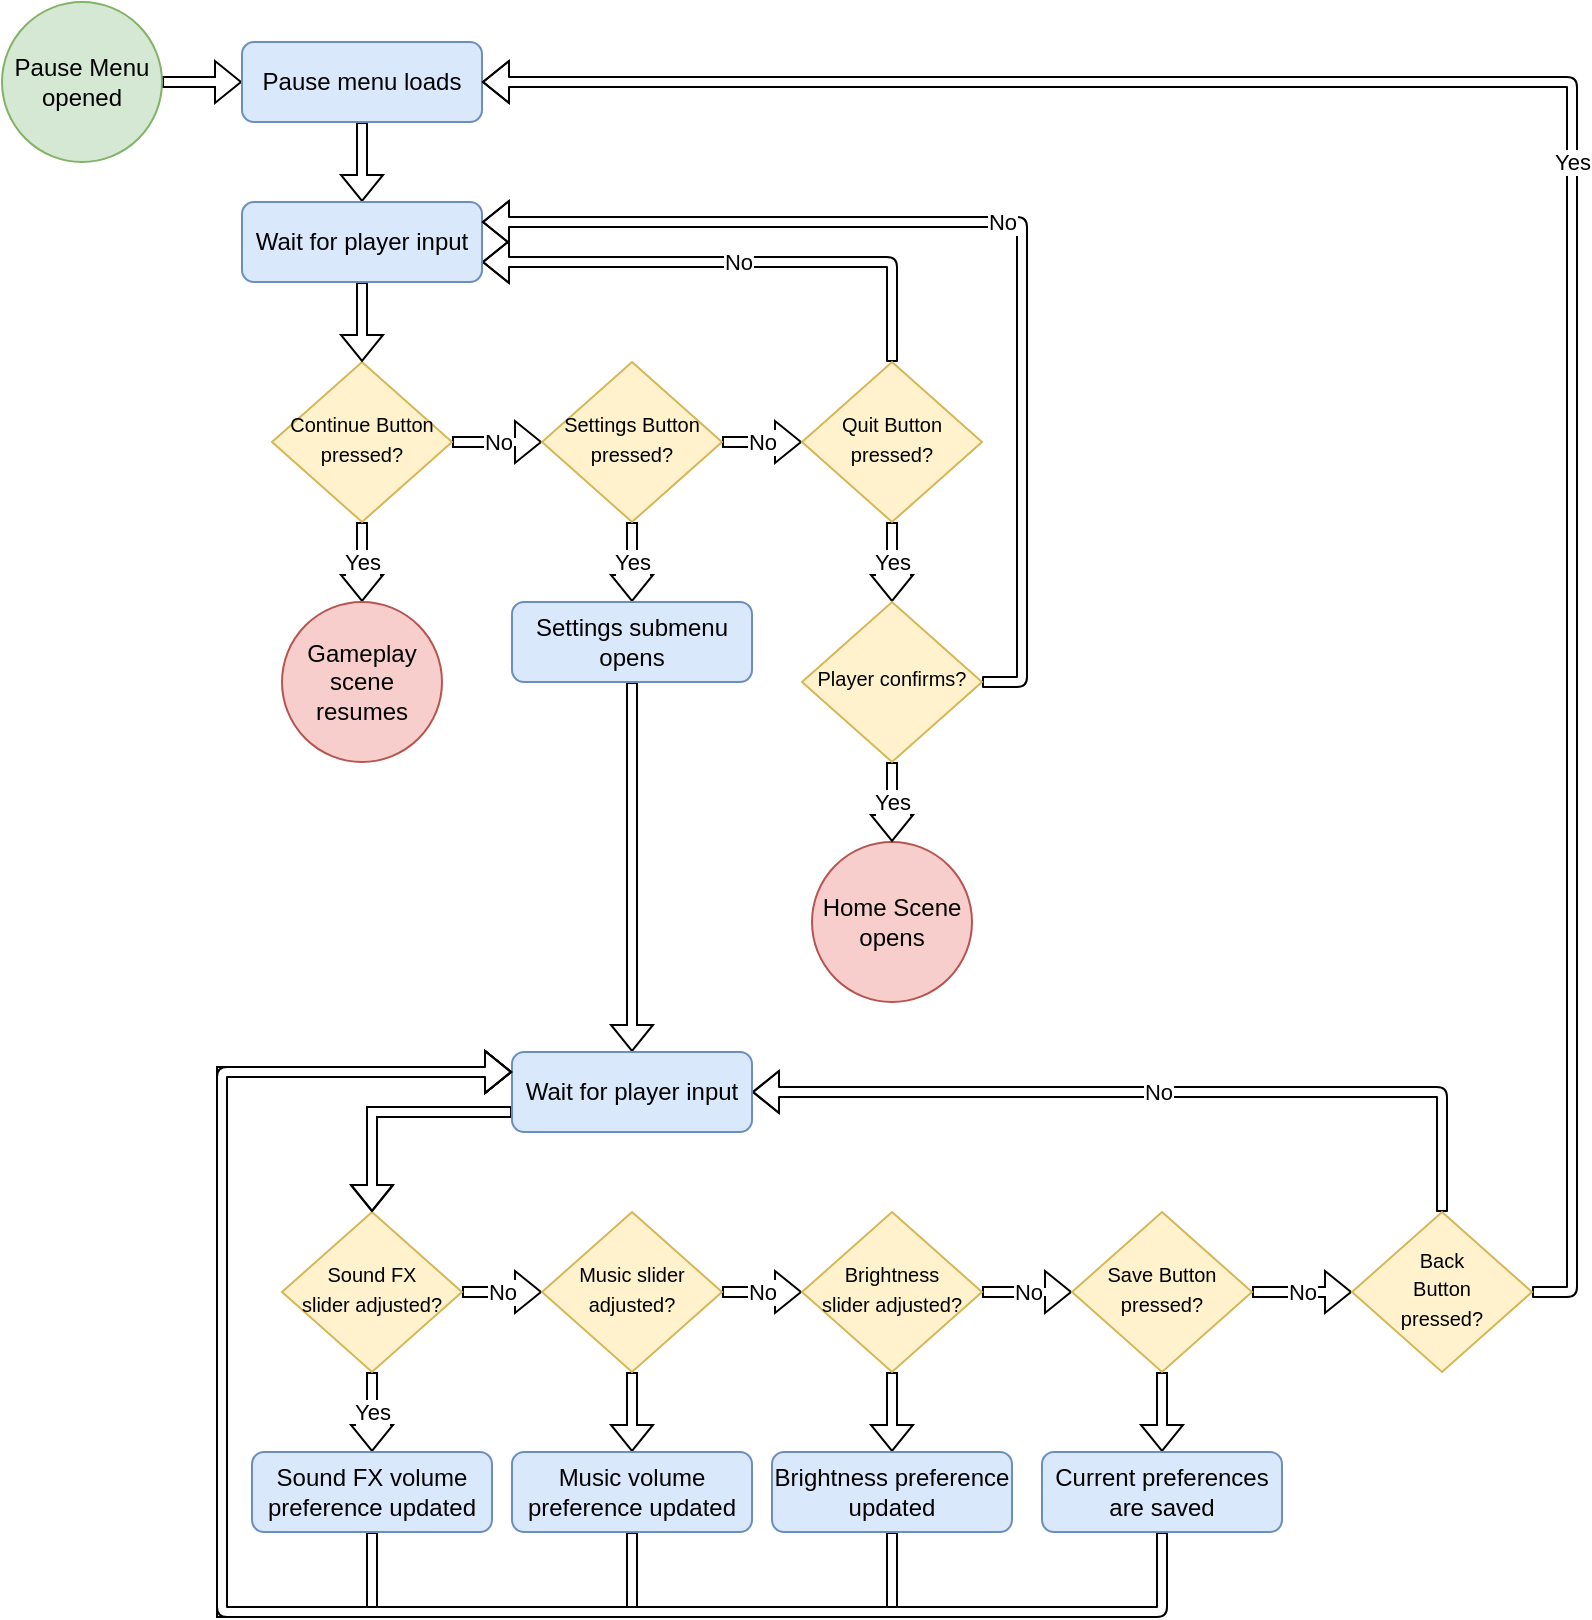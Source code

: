 <mxfile version="20.3.0" type="github">
  <diagram id="C5RBs43oDa-KdzZeNtuy" name="Page-1">
    <mxGraphModel dx="1422" dy="762" grid="1" gridSize="10" guides="1" tooltips="1" connect="1" arrows="1" fold="1" page="1" pageScale="1" pageWidth="827" pageHeight="1169" math="0" shadow="0">
      <root>
        <mxCell id="WIyWlLk6GJQsqaUBKTNV-0" />
        <mxCell id="WIyWlLk6GJQsqaUBKTNV-1" parent="WIyWlLk6GJQsqaUBKTNV-0" />
        <mxCell id="w46rc9Ggta0nKSejpY7C-11" value="No" style="edgeStyle=orthogonalEdgeStyle;rounded=0;orthogonalLoop=1;jettySize=auto;html=1;exitX=1;exitY=0.5;exitDx=0;exitDy=0;entryX=0;entryY=0.5;entryDx=0;entryDy=0;shape=flexArrow;fillColor=default;endSize=4;width=5;endWidth=15;" parent="WIyWlLk6GJQsqaUBKTNV-1" source="WIyWlLk6GJQsqaUBKTNV-6" target="w46rc9Ggta0nKSejpY7C-2" edge="1">
          <mxGeometry relative="1" as="geometry" />
        </mxCell>
        <mxCell id="w46rc9Ggta0nKSejpY7C-30" value="Yes" style="edgeStyle=orthogonalEdgeStyle;rounded=0;orthogonalLoop=1;jettySize=auto;html=1;exitX=0.5;exitY=1;exitDx=0;exitDy=0;entryX=0.5;entryY=0;entryDx=0;entryDy=0;shape=flexArrow;fillColor=default;endSize=4;width=5;endWidth=15;" parent="WIyWlLk6GJQsqaUBKTNV-1" source="WIyWlLk6GJQsqaUBKTNV-6" target="w46rc9Ggta0nKSejpY7C-29" edge="1">
          <mxGeometry relative="1" as="geometry" />
        </mxCell>
        <mxCell id="WIyWlLk6GJQsqaUBKTNV-6" value="&lt;font style=&quot;font-size: 10px&quot;&gt;Continue Button pressed?&lt;/font&gt;" style="rhombus;whiteSpace=wrap;html=1;shadow=0;fontFamily=Helvetica;fontSize=12;align=center;strokeWidth=1;spacing=6;spacingTop=-4;fillColor=#fff2cc;strokeColor=#d6b656;" parent="WIyWlLk6GJQsqaUBKTNV-1" vertex="1">
          <mxGeometry x="175" y="240" width="90" height="80" as="geometry" />
        </mxCell>
        <mxCell id="w46rc9Ggta0nKSejpY7C-8" style="edgeStyle=orthogonalEdgeStyle;rounded=0;orthogonalLoop=1;jettySize=auto;html=1;exitX=1;exitY=0.5;exitDx=0;exitDy=0;shape=flexArrow;fillColor=default;endSize=4;width=5;endWidth=15;" parent="WIyWlLk6GJQsqaUBKTNV-1" source="w46rc9Ggta0nKSejpY7C-0" target="w46rc9Ggta0nKSejpY7C-7" edge="1">
          <mxGeometry relative="1" as="geometry" />
        </mxCell>
        <mxCell id="w46rc9Ggta0nKSejpY7C-0" value="Pause Menu opened" style="ellipse;whiteSpace=wrap;html=1;aspect=fixed;fillColor=#d5e8d4;strokeColor=#82b366;" parent="WIyWlLk6GJQsqaUBKTNV-1" vertex="1">
          <mxGeometry x="40" y="60" width="80" height="80" as="geometry" />
        </mxCell>
        <mxCell id="w46rc9Ggta0nKSejpY7C-12" value="No" style="edgeStyle=orthogonalEdgeStyle;rounded=0;orthogonalLoop=1;jettySize=auto;html=1;exitX=1;exitY=0.5;exitDx=0;exitDy=0;entryX=0;entryY=0.5;entryDx=0;entryDy=0;shape=flexArrow;fillColor=default;endSize=4;width=5;endWidth=15;" parent="WIyWlLk6GJQsqaUBKTNV-1" source="w46rc9Ggta0nKSejpY7C-2" target="w46rc9Ggta0nKSejpY7C-3" edge="1">
          <mxGeometry relative="1" as="geometry" />
        </mxCell>
        <mxCell id="w46rc9Ggta0nKSejpY7C-20" value="Yes" style="edgeStyle=orthogonalEdgeStyle;rounded=0;orthogonalLoop=1;jettySize=auto;html=1;exitX=0.5;exitY=1;exitDx=0;exitDy=0;entryX=0.5;entryY=0;entryDx=0;entryDy=0;shape=flexArrow;fillColor=default;endSize=4;width=5;endWidth=15;" parent="WIyWlLk6GJQsqaUBKTNV-1" source="w46rc9Ggta0nKSejpY7C-2" target="gnK7By7rFAybI0cnnryE-4" edge="1">
          <mxGeometry relative="1" as="geometry">
            <mxPoint x="355" y="360.0" as="targetPoint" />
          </mxGeometry>
        </mxCell>
        <mxCell id="w46rc9Ggta0nKSejpY7C-2" value="&lt;span style=&quot;font-size: 10px&quot;&gt;Settings Button pressed?&lt;/span&gt;" style="rhombus;whiteSpace=wrap;html=1;shadow=0;fontFamily=Helvetica;fontSize=12;align=center;strokeWidth=1;spacing=6;spacingTop=-4;fillColor=#fff2cc;strokeColor=#d6b656;" parent="WIyWlLk6GJQsqaUBKTNV-1" vertex="1">
          <mxGeometry x="310" y="240" width="90" height="80" as="geometry" />
        </mxCell>
        <mxCell id="w46rc9Ggta0nKSejpY7C-19" value="Yes" style="edgeStyle=orthogonalEdgeStyle;rounded=0;orthogonalLoop=1;jettySize=auto;html=1;exitX=0.5;exitY=1;exitDx=0;exitDy=0;entryX=0.5;entryY=0;entryDx=0;entryDy=0;shape=flexArrow;fillColor=default;endSize=4;width=5;endWidth=15;" parent="WIyWlLk6GJQsqaUBKTNV-1" source="w46rc9Ggta0nKSejpY7C-3" target="gnK7By7rFAybI0cnnryE-1" edge="1">
          <mxGeometry relative="1" as="geometry">
            <mxPoint x="485" y="360" as="targetPoint" />
          </mxGeometry>
        </mxCell>
        <mxCell id="gnK7By7rFAybI0cnnryE-5" value="No" style="edgeStyle=orthogonalEdgeStyle;rounded=1;orthogonalLoop=1;jettySize=auto;html=1;exitX=0.5;exitY=0;exitDx=0;exitDy=0;entryX=1;entryY=0.75;entryDx=0;entryDy=0;shape=flexArrow;fillColor=default;endSize=4;width=5;endWidth=15;" parent="WIyWlLk6GJQsqaUBKTNV-1" source="w46rc9Ggta0nKSejpY7C-3" target="w46rc9Ggta0nKSejpY7C-31" edge="1">
          <mxGeometry relative="1" as="geometry" />
        </mxCell>
        <mxCell id="w46rc9Ggta0nKSejpY7C-3" value="&lt;span style=&quot;font-size: 10px&quot;&gt;Quit Button pressed?&lt;/span&gt;" style="rhombus;whiteSpace=wrap;html=1;shadow=0;fontFamily=Helvetica;fontSize=12;align=center;strokeWidth=1;spacing=6;spacingTop=-4;fillColor=#fff2cc;strokeColor=#d6b656;" parent="WIyWlLk6GJQsqaUBKTNV-1" vertex="1">
          <mxGeometry x="440" y="240" width="90" height="80" as="geometry" />
        </mxCell>
        <mxCell id="w46rc9Ggta0nKSejpY7C-33" style="edgeStyle=orthogonalEdgeStyle;rounded=0;orthogonalLoop=1;jettySize=auto;html=1;exitX=0.5;exitY=1;exitDx=0;exitDy=0;shape=flexArrow;fillColor=default;endSize=4;width=5;endWidth=15;" parent="WIyWlLk6GJQsqaUBKTNV-1" source="w46rc9Ggta0nKSejpY7C-7" target="w46rc9Ggta0nKSejpY7C-31" edge="1">
          <mxGeometry relative="1" as="geometry" />
        </mxCell>
        <mxCell id="w46rc9Ggta0nKSejpY7C-7" value="Pause menu loads" style="rounded=1;whiteSpace=wrap;html=1;fillColor=#dae8fc;strokeColor=#6c8ebf;" parent="WIyWlLk6GJQsqaUBKTNV-1" vertex="1">
          <mxGeometry x="160" y="80" width="120" height="40" as="geometry" />
        </mxCell>
        <mxCell id="w46rc9Ggta0nKSejpY7C-25" style="edgeStyle=orthogonalEdgeStyle;rounded=0;orthogonalLoop=1;jettySize=auto;html=1;exitX=0.5;exitY=1;exitDx=0;exitDy=0;entryX=0.5;entryY=0;entryDx=0;entryDy=0;shape=flexArrow;fillColor=default;endSize=4;width=5;endWidth=15;" parent="WIyWlLk6GJQsqaUBKTNV-1" source="gnK7By7rFAybI0cnnryE-4" target="gnK7By7rFAybI0cnnryE-32" edge="1">
          <mxGeometry relative="1" as="geometry">
            <mxPoint x="355" y="400.0" as="sourcePoint" />
            <mxPoint x="355" y="440.0" as="targetPoint" />
          </mxGeometry>
        </mxCell>
        <mxCell id="w46rc9Ggta0nKSejpY7C-29" value="Gameplay scene resumes" style="ellipse;whiteSpace=wrap;html=1;aspect=fixed;fillColor=#f8cecc;strokeColor=#b85450;" parent="WIyWlLk6GJQsqaUBKTNV-1" vertex="1">
          <mxGeometry x="180" y="360" width="80" height="80" as="geometry" />
        </mxCell>
        <mxCell id="w46rc9Ggta0nKSejpY7C-32" style="edgeStyle=orthogonalEdgeStyle;rounded=0;orthogonalLoop=1;jettySize=auto;html=1;exitX=0.5;exitY=1;exitDx=0;exitDy=0;entryX=0.5;entryY=0;entryDx=0;entryDy=0;shape=flexArrow;fillColor=default;endSize=4;width=5;endWidth=15;" parent="WIyWlLk6GJQsqaUBKTNV-1" source="w46rc9Ggta0nKSejpY7C-31" target="WIyWlLk6GJQsqaUBKTNV-6" edge="1">
          <mxGeometry relative="1" as="geometry" />
        </mxCell>
        <mxCell id="w46rc9Ggta0nKSejpY7C-31" value="Wait for player input" style="rounded=1;whiteSpace=wrap;html=1;fillColor=#dae8fc;strokeColor=#6c8ebf;" parent="WIyWlLk6GJQsqaUBKTNV-1" vertex="1">
          <mxGeometry x="160" y="160" width="120" height="40" as="geometry" />
        </mxCell>
        <mxCell id="gnK7By7rFAybI0cnnryE-0" value="Home Scene opens" style="ellipse;whiteSpace=wrap;html=1;aspect=fixed;fillColor=#f8cecc;strokeColor=#b85450;" parent="WIyWlLk6GJQsqaUBKTNV-1" vertex="1">
          <mxGeometry x="445" y="480" width="80" height="80" as="geometry" />
        </mxCell>
        <mxCell id="gnK7By7rFAybI0cnnryE-3" value="Yes" style="edgeStyle=orthogonalEdgeStyle;rounded=0;orthogonalLoop=1;jettySize=auto;html=1;exitX=0.5;exitY=1;exitDx=0;exitDy=0;entryX=0.5;entryY=0;entryDx=0;entryDy=0;shape=flexArrow;fillColor=default;endSize=4;width=5;endWidth=15;" parent="WIyWlLk6GJQsqaUBKTNV-1" source="gnK7By7rFAybI0cnnryE-1" target="gnK7By7rFAybI0cnnryE-0" edge="1">
          <mxGeometry relative="1" as="geometry" />
        </mxCell>
        <mxCell id="gnK7By7rFAybI0cnnryE-6" value="No" style="edgeStyle=orthogonalEdgeStyle;rounded=1;orthogonalLoop=1;jettySize=auto;html=1;exitX=1;exitY=0.5;exitDx=0;exitDy=0;entryX=1;entryY=0.25;entryDx=0;entryDy=0;shape=flexArrow;fillColor=default;endSize=4;width=5;endWidth=15;" parent="WIyWlLk6GJQsqaUBKTNV-1" source="gnK7By7rFAybI0cnnryE-1" target="w46rc9Ggta0nKSejpY7C-31" edge="1">
          <mxGeometry relative="1" as="geometry" />
        </mxCell>
        <mxCell id="gnK7By7rFAybI0cnnryE-1" value="&lt;span style=&quot;font-size: 10px&quot;&gt;Player confirms?&lt;/span&gt;" style="rhombus;whiteSpace=wrap;html=1;shadow=0;fontFamily=Helvetica;fontSize=12;align=center;strokeWidth=1;spacing=6;spacingTop=-4;fillColor=#fff2cc;strokeColor=#d6b656;" parent="WIyWlLk6GJQsqaUBKTNV-1" vertex="1">
          <mxGeometry x="440" y="360" width="90" height="80" as="geometry" />
        </mxCell>
        <mxCell id="gnK7By7rFAybI0cnnryE-4" value="Settings submenu opens" style="rounded=1;whiteSpace=wrap;html=1;fillColor=#dae8fc;strokeColor=#6c8ebf;" parent="WIyWlLk6GJQsqaUBKTNV-1" vertex="1">
          <mxGeometry x="295" y="360" width="120" height="40" as="geometry" />
        </mxCell>
        <mxCell id="gnK7By7rFAybI0cnnryE-10" value="No" style="edgeStyle=orthogonalEdgeStyle;rounded=0;orthogonalLoop=1;jettySize=auto;html=1;exitX=1;exitY=0.5;exitDx=0;exitDy=0;entryX=0;entryY=0.5;entryDx=0;entryDy=0;shape=flexArrow;fillColor=default;endSize=4;width=5;endWidth=15;" parent="WIyWlLk6GJQsqaUBKTNV-1" source="gnK7By7rFAybI0cnnryE-12" target="gnK7By7rFAybI0cnnryE-15" edge="1">
          <mxGeometry relative="1" as="geometry" />
        </mxCell>
        <mxCell id="gnK7By7rFAybI0cnnryE-11" value="Yes" style="edgeStyle=orthogonalEdgeStyle;rounded=0;orthogonalLoop=1;jettySize=auto;html=1;exitX=0.5;exitY=1;exitDx=0;exitDy=0;shape=flexArrow;fillColor=default;endSize=4;width=5;endWidth=15;" parent="WIyWlLk6GJQsqaUBKTNV-1" source="gnK7By7rFAybI0cnnryE-12" target="gnK7By7rFAybI0cnnryE-20" edge="1">
          <mxGeometry relative="1" as="geometry">
            <mxPoint x="230" y="825" as="targetPoint" />
          </mxGeometry>
        </mxCell>
        <mxCell id="gnK7By7rFAybI0cnnryE-12" value="&lt;span style=&quot;font-size: 10px&quot;&gt;Sound FX &lt;br&gt;slider adjusted?&lt;/span&gt;" style="rhombus;whiteSpace=wrap;html=1;shadow=0;fontFamily=Helvetica;fontSize=12;align=center;strokeWidth=1;spacing=6;spacingTop=-4;fillColor=#fff2cc;strokeColor=#d6b656;" parent="WIyWlLk6GJQsqaUBKTNV-1" vertex="1">
          <mxGeometry x="180" y="665" width="90" height="80" as="geometry" />
        </mxCell>
        <mxCell id="gnK7By7rFAybI0cnnryE-13" value="No" style="edgeStyle=orthogonalEdgeStyle;rounded=0;orthogonalLoop=1;jettySize=auto;html=1;exitX=1;exitY=0.5;exitDx=0;exitDy=0;entryX=0;entryY=0.5;entryDx=0;entryDy=0;shape=flexArrow;fillColor=default;endSize=4;width=5;endWidth=15;" parent="WIyWlLk6GJQsqaUBKTNV-1" source="gnK7By7rFAybI0cnnryE-15" target="gnK7By7rFAybI0cnnryE-18" edge="1">
          <mxGeometry relative="1" as="geometry" />
        </mxCell>
        <mxCell id="gnK7By7rFAybI0cnnryE-14" style="edgeStyle=orthogonalEdgeStyle;rounded=0;orthogonalLoop=1;jettySize=auto;html=1;exitX=0.5;exitY=1;exitDx=0;exitDy=0;shape=flexArrow;fillColor=default;endSize=4;width=5;endWidth=15;" parent="WIyWlLk6GJQsqaUBKTNV-1" source="gnK7By7rFAybI0cnnryE-15" target="gnK7By7rFAybI0cnnryE-38" edge="1">
          <mxGeometry relative="1" as="geometry" />
        </mxCell>
        <mxCell id="gnK7By7rFAybI0cnnryE-15" value="&lt;span style=&quot;font-size: 10px&quot;&gt;Music slider adjusted?&lt;/span&gt;" style="rhombus;whiteSpace=wrap;html=1;shadow=0;fontFamily=Helvetica;fontSize=12;align=center;strokeWidth=1;spacing=6;spacingTop=-4;fillColor=#fff2cc;strokeColor=#d6b656;" parent="WIyWlLk6GJQsqaUBKTNV-1" vertex="1">
          <mxGeometry x="310" y="665" width="90" height="80" as="geometry" />
        </mxCell>
        <mxCell id="gnK7By7rFAybI0cnnryE-16" value="No" style="edgeStyle=orthogonalEdgeStyle;rounded=0;orthogonalLoop=1;jettySize=auto;html=1;exitX=1;exitY=0.5;exitDx=0;exitDy=0;entryX=0;entryY=0.5;entryDx=0;entryDy=0;shape=flexArrow;fillColor=default;endSize=4;width=5;endWidth=15;" parent="WIyWlLk6GJQsqaUBKTNV-1" source="gnK7By7rFAybI0cnnryE-18" target="gnK7By7rFAybI0cnnryE-25" edge="1">
          <mxGeometry relative="1" as="geometry" />
        </mxCell>
        <mxCell id="gnK7By7rFAybI0cnnryE-17" style="edgeStyle=orthogonalEdgeStyle;rounded=0;orthogonalLoop=1;jettySize=auto;html=1;exitX=0.5;exitY=1;exitDx=0;exitDy=0;entryX=0.5;entryY=0;entryDx=0;entryDy=0;shape=flexArrow;fillColor=default;endSize=4;width=5;endWidth=15;" parent="WIyWlLk6GJQsqaUBKTNV-1" source="gnK7By7rFAybI0cnnryE-18" target="gnK7By7rFAybI0cnnryE-40" edge="1">
          <mxGeometry relative="1" as="geometry" />
        </mxCell>
        <mxCell id="gnK7By7rFAybI0cnnryE-18" value="&lt;span style=&quot;font-size: 10px&quot;&gt;Brightness &lt;br&gt;slider adjusted?&lt;/span&gt;" style="rhombus;whiteSpace=wrap;html=1;shadow=0;fontFamily=Helvetica;fontSize=12;align=center;strokeWidth=1;spacing=6;spacingTop=-4;fillColor=#fff2cc;strokeColor=#d6b656;" parent="WIyWlLk6GJQsqaUBKTNV-1" vertex="1">
          <mxGeometry x="440" y="665" width="90" height="80" as="geometry" />
        </mxCell>
        <mxCell id="gnK7By7rFAybI0cnnryE-19" style="edgeStyle=orthogonalEdgeStyle;rounded=0;orthogonalLoop=1;jettySize=auto;html=1;exitX=0.5;exitY=1;exitDx=0;exitDy=0;entryX=0;entryY=0.25;entryDx=0;entryDy=0;shape=flexArrow;fillColor=default;endSize=4;width=5;endWidth=15;" parent="WIyWlLk6GJQsqaUBKTNV-1" source="gnK7By7rFAybI0cnnryE-20" target="gnK7By7rFAybI0cnnryE-32" edge="1">
          <mxGeometry relative="1" as="geometry">
            <Array as="points">
              <mxPoint x="225" y="865" />
              <mxPoint x="150" y="865" />
              <mxPoint x="150" y="595" />
            </Array>
          </mxGeometry>
        </mxCell>
        <mxCell id="gnK7By7rFAybI0cnnryE-20" value="Sound FX volume preference updated" style="rounded=1;whiteSpace=wrap;html=1;fillColor=#dae8fc;strokeColor=#6c8ebf;" parent="WIyWlLk6GJQsqaUBKTNV-1" vertex="1">
          <mxGeometry x="165" y="785" width="120" height="40" as="geometry" />
        </mxCell>
        <mxCell id="gnK7By7rFAybI0cnnryE-21" style="edgeStyle=orthogonalEdgeStyle;rounded=0;orthogonalLoop=1;jettySize=auto;html=1;exitX=0;exitY=0.75;exitDx=0;exitDy=0;entryX=0.5;entryY=0;entryDx=0;entryDy=0;shape=flexArrow;fillColor=default;endSize=4;width=5;endWidth=15;" parent="WIyWlLk6GJQsqaUBKTNV-1" source="gnK7By7rFAybI0cnnryE-32" target="gnK7By7rFAybI0cnnryE-12" edge="1">
          <mxGeometry relative="1" as="geometry">
            <mxPoint x="225" y="665" as="targetPoint" />
          </mxGeometry>
        </mxCell>
        <mxCell id="gnK7By7rFAybI0cnnryE-23" value="No" style="edgeStyle=orthogonalEdgeStyle;rounded=0;orthogonalLoop=1;jettySize=auto;html=1;shape=flexArrow;fillColor=default;endSize=4;width=5;endWidth=15;" parent="WIyWlLk6GJQsqaUBKTNV-1" source="gnK7By7rFAybI0cnnryE-25" target="gnK7By7rFAybI0cnnryE-31" edge="1">
          <mxGeometry relative="1" as="geometry" />
        </mxCell>
        <mxCell id="gnK7By7rFAybI0cnnryE-24" style="edgeStyle=orthogonalEdgeStyle;rounded=0;orthogonalLoop=1;jettySize=auto;html=1;exitX=0.5;exitY=1;exitDx=0;exitDy=0;entryX=0.5;entryY=0;entryDx=0;entryDy=0;shape=flexArrow;fillColor=default;endSize=4;width=5;endWidth=15;" parent="WIyWlLk6GJQsqaUBKTNV-1" source="gnK7By7rFAybI0cnnryE-25" target="gnK7By7rFAybI0cnnryE-42" edge="1">
          <mxGeometry relative="1" as="geometry" />
        </mxCell>
        <mxCell id="gnK7By7rFAybI0cnnryE-25" value="&lt;span style=&quot;font-size: 10px&quot;&gt;Save Button pressed?&lt;/span&gt;" style="rhombus;whiteSpace=wrap;html=1;shadow=0;fontFamily=Helvetica;fontSize=12;align=center;strokeWidth=1;spacing=6;spacingTop=-4;fillColor=#fff2cc;strokeColor=#d6b656;" parent="WIyWlLk6GJQsqaUBKTNV-1" vertex="1">
          <mxGeometry x="575" y="665" width="90" height="80" as="geometry" />
        </mxCell>
        <mxCell id="gnK7By7rFAybI0cnnryE-29" value="No" style="edgeStyle=orthogonalEdgeStyle;rounded=1;orthogonalLoop=1;jettySize=auto;html=1;exitX=0.5;exitY=0;exitDx=0;exitDy=0;entryX=1;entryY=0.5;entryDx=0;entryDy=0;shape=flexArrow;fillColor=default;endSize=4;width=5;endWidth=15;" parent="WIyWlLk6GJQsqaUBKTNV-1" source="gnK7By7rFAybI0cnnryE-31" target="gnK7By7rFAybI0cnnryE-32" edge="1">
          <mxGeometry relative="1" as="geometry">
            <mxPoint x="420" y="605" as="targetPoint" />
          </mxGeometry>
        </mxCell>
        <mxCell id="gnK7By7rFAybI0cnnryE-44" value="Yes" style="edgeStyle=orthogonalEdgeStyle;rounded=1;orthogonalLoop=1;jettySize=auto;html=1;exitX=1;exitY=0.5;exitDx=0;exitDy=0;entryX=1;entryY=0.5;entryDx=0;entryDy=0;shape=flexArrow;fillColor=default;endSize=4;width=5;endWidth=15;" parent="WIyWlLk6GJQsqaUBKTNV-1" source="gnK7By7rFAybI0cnnryE-31" target="w46rc9Ggta0nKSejpY7C-7" edge="1">
          <mxGeometry relative="1" as="geometry" />
        </mxCell>
        <mxCell id="gnK7By7rFAybI0cnnryE-31" value="&lt;font style=&quot;font-size: 10px&quot;&gt;Back&lt;br&gt;Button &lt;br&gt;pressed?&lt;/font&gt;" style="rhombus;whiteSpace=wrap;html=1;shadow=0;fontFamily=Helvetica;fontSize=12;align=center;strokeWidth=1;spacing=6;spacingTop=-4;fillColor=#fff2cc;strokeColor=#d6b656;" parent="WIyWlLk6GJQsqaUBKTNV-1" vertex="1">
          <mxGeometry x="715" y="665" width="90" height="80" as="geometry" />
        </mxCell>
        <mxCell id="gnK7By7rFAybI0cnnryE-32" value="Wait for player input" style="rounded=1;whiteSpace=wrap;html=1;fillColor=#dae8fc;strokeColor=#6c8ebf;" parent="WIyWlLk6GJQsqaUBKTNV-1" vertex="1">
          <mxGeometry x="295" y="585" width="120" height="40" as="geometry" />
        </mxCell>
        <mxCell id="gnK7By7rFAybI0cnnryE-37" style="edgeStyle=orthogonalEdgeStyle;rounded=0;orthogonalLoop=1;jettySize=auto;html=1;exitX=0.5;exitY=1;exitDx=0;exitDy=0;entryX=0;entryY=0.25;entryDx=0;entryDy=0;shape=flexArrow;fillColor=default;endSize=4;width=5;endWidth=15;" parent="WIyWlLk6GJQsqaUBKTNV-1" source="gnK7By7rFAybI0cnnryE-38" target="gnK7By7rFAybI0cnnryE-32" edge="1">
          <mxGeometry relative="1" as="geometry">
            <mxPoint x="300" y="595" as="targetPoint" />
            <Array as="points">
              <mxPoint x="355" y="865" />
              <mxPoint x="150" y="865" />
              <mxPoint x="150" y="595" />
            </Array>
          </mxGeometry>
        </mxCell>
        <mxCell id="gnK7By7rFAybI0cnnryE-38" value="Music volume preference updated" style="rounded=1;whiteSpace=wrap;html=1;fillColor=#dae8fc;strokeColor=#6c8ebf;" parent="WIyWlLk6GJQsqaUBKTNV-1" vertex="1">
          <mxGeometry x="295" y="785" width="120" height="40" as="geometry" />
        </mxCell>
        <mxCell id="gnK7By7rFAybI0cnnryE-39" style="edgeStyle=orthogonalEdgeStyle;rounded=0;orthogonalLoop=1;jettySize=auto;html=1;exitX=0.5;exitY=1;exitDx=0;exitDy=0;entryX=0;entryY=0.25;entryDx=0;entryDy=0;shape=flexArrow;fillColor=default;endSize=4;width=5;endWidth=15;" parent="WIyWlLk6GJQsqaUBKTNV-1" source="gnK7By7rFAybI0cnnryE-40" target="gnK7By7rFAybI0cnnryE-32" edge="1">
          <mxGeometry relative="1" as="geometry">
            <mxPoint x="300" y="595" as="targetPoint" />
            <Array as="points">
              <mxPoint x="485" y="865" />
              <mxPoint x="150" y="865" />
              <mxPoint x="150" y="595" />
            </Array>
          </mxGeometry>
        </mxCell>
        <mxCell id="gnK7By7rFAybI0cnnryE-40" value="Brightness preference updated" style="rounded=1;whiteSpace=wrap;html=1;fillColor=#dae8fc;strokeColor=#6c8ebf;" parent="WIyWlLk6GJQsqaUBKTNV-1" vertex="1">
          <mxGeometry x="425" y="785" width="120" height="40" as="geometry" />
        </mxCell>
        <mxCell id="gnK7By7rFAybI0cnnryE-41" style="edgeStyle=orthogonalEdgeStyle;rounded=1;orthogonalLoop=1;jettySize=auto;html=1;exitX=0.5;exitY=1;exitDx=0;exitDy=0;entryX=0;entryY=0.25;entryDx=0;entryDy=0;shape=flexArrow;fillColor=default;endSize=4;width=5;endWidth=15;" parent="WIyWlLk6GJQsqaUBKTNV-1" source="gnK7By7rFAybI0cnnryE-42" target="gnK7By7rFAybI0cnnryE-32" edge="1">
          <mxGeometry relative="1" as="geometry">
            <mxPoint x="300" y="595" as="targetPoint" />
            <Array as="points">
              <mxPoint x="620" y="865" />
              <mxPoint x="150" y="865" />
              <mxPoint x="150" y="595" />
            </Array>
          </mxGeometry>
        </mxCell>
        <mxCell id="gnK7By7rFAybI0cnnryE-42" value="Current preferences are saved" style="rounded=1;whiteSpace=wrap;html=1;fillColor=#dae8fc;strokeColor=#6c8ebf;" parent="WIyWlLk6GJQsqaUBKTNV-1" vertex="1">
          <mxGeometry x="560" y="785" width="120" height="40" as="geometry" />
        </mxCell>
      </root>
    </mxGraphModel>
  </diagram>
</mxfile>

